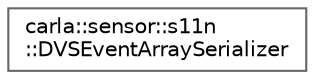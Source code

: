 digraph "类继承关系图"
{
 // INTERACTIVE_SVG=YES
 // LATEX_PDF_SIZE
  bgcolor="transparent";
  edge [fontname=Helvetica,fontsize=10,labelfontname=Helvetica,labelfontsize=10];
  node [fontname=Helvetica,fontsize=10,shape=box,height=0.2,width=0.4];
  rankdir="LR";
  Node0 [id="Node000000",label="carla::sensor::s11n\l::DVSEventArraySerializer",height=0.2,width=0.4,color="grey40", fillcolor="white", style="filled",URL="$db/ddd/classcarla_1_1sensor_1_1s11n_1_1DVSEventArraySerializer.html",tooltip="Serializes events array generated by DVS camera sensors."];
}

